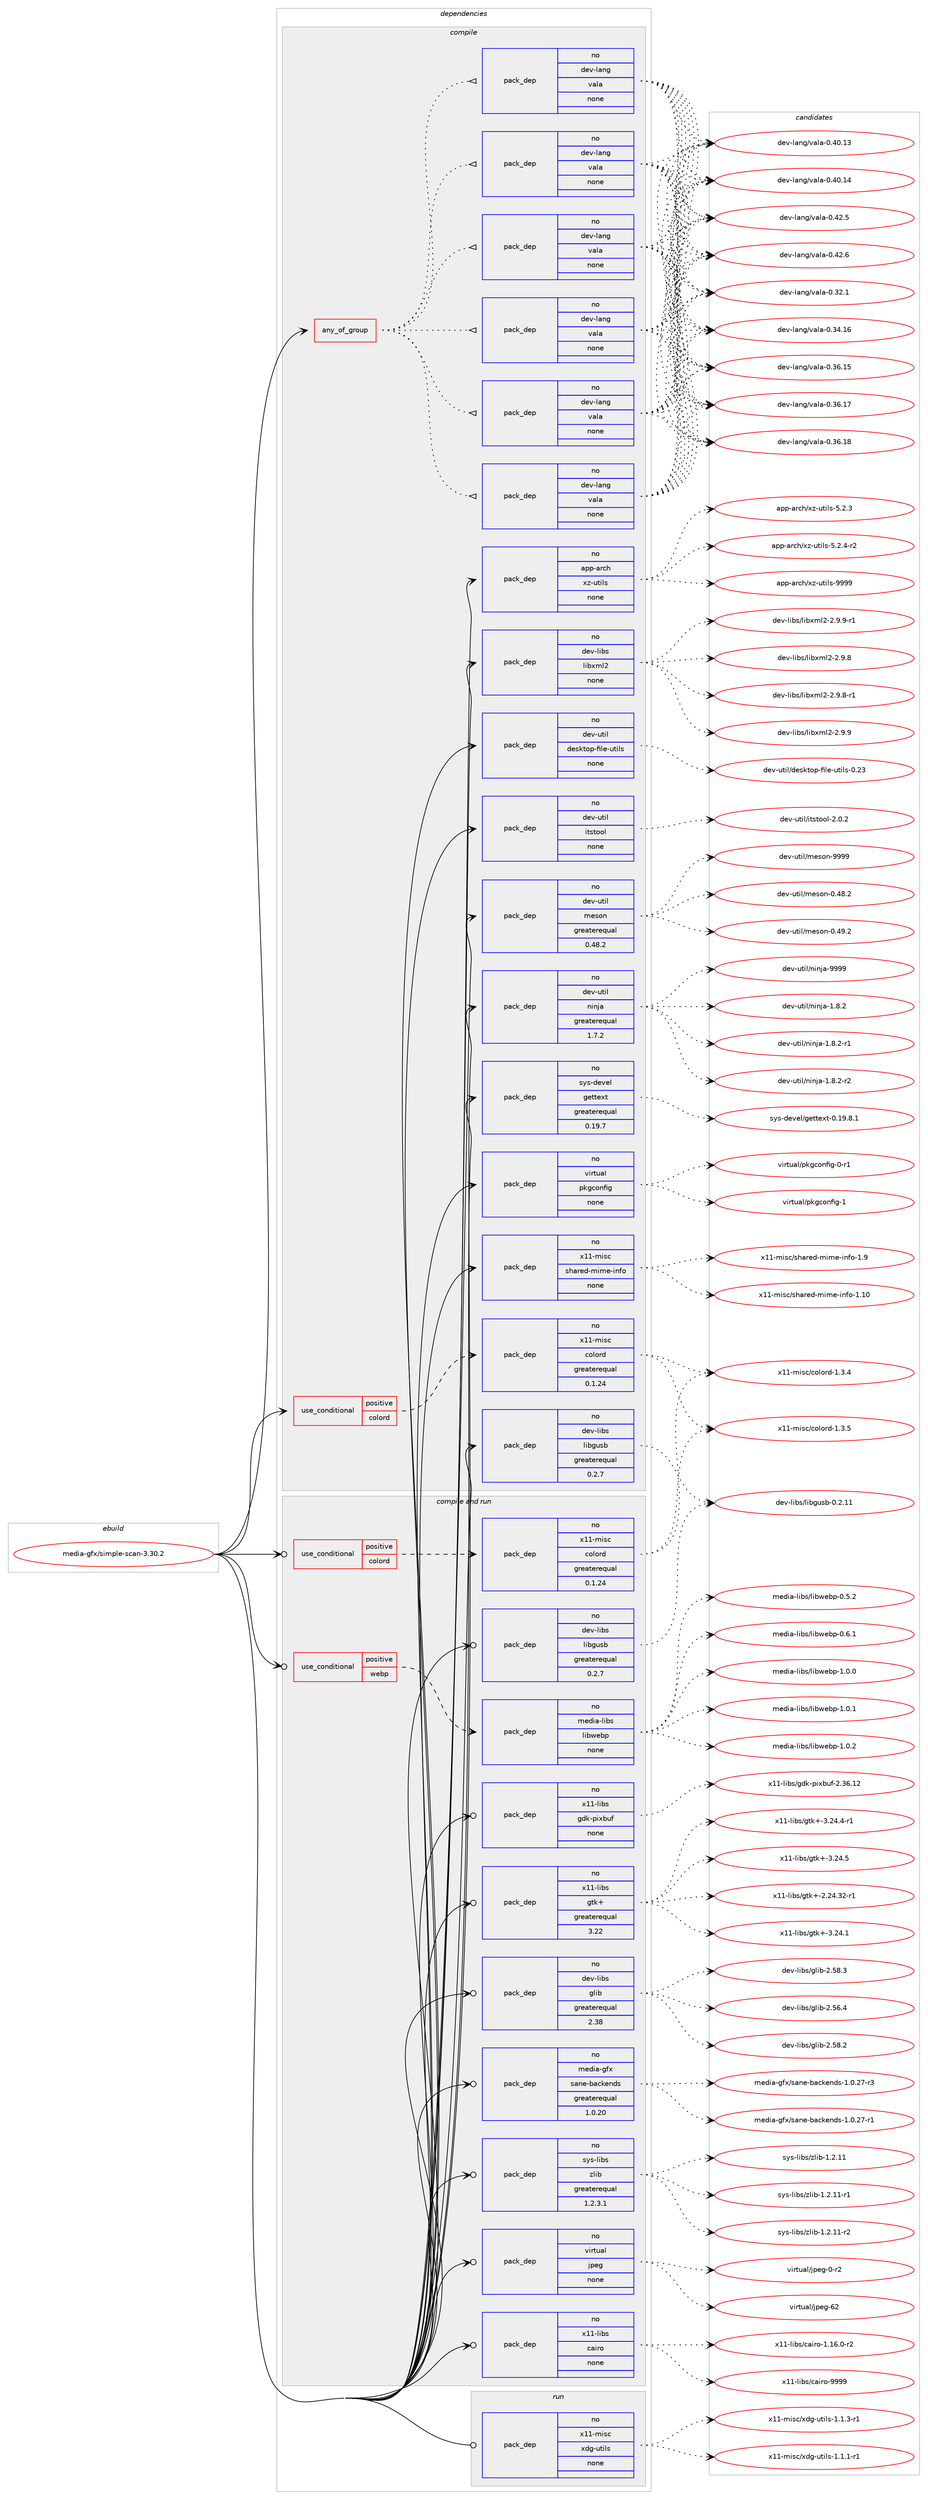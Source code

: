 digraph prolog {

# *************
# Graph options
# *************

newrank=true;
concentrate=true;
compound=true;
graph [rankdir=LR,fontname=Helvetica,fontsize=10,ranksep=1.5];#, ranksep=2.5, nodesep=0.2];
edge  [arrowhead=vee];
node  [fontname=Helvetica,fontsize=10];

# **********
# The ebuild
# **********

subgraph cluster_leftcol {
color=gray;
rank=same;
label=<<i>ebuild</i>>;
id [label="media-gfx/simple-scan-3.30.2", color=red, width=4, href="../media-gfx/simple-scan-3.30.2.svg"];
}

# ****************
# The dependencies
# ****************

subgraph cluster_midcol {
color=gray;
label=<<i>dependencies</i>>;
subgraph cluster_compile {
fillcolor="#eeeeee";
style=filled;
label=<<i>compile</i>>;
subgraph any24942 {
dependency1607843 [label=<<TABLE BORDER="0" CELLBORDER="1" CELLSPACING="0" CELLPADDING="4"><TR><TD CELLPADDING="10">any_of_group</TD></TR></TABLE>>, shape=none, color=red];subgraph pack1148895 {
dependency1607844 [label=<<TABLE BORDER="0" CELLBORDER="1" CELLSPACING="0" CELLPADDING="4" WIDTH="220"><TR><TD ROWSPAN="6" CELLPADDING="30">pack_dep</TD></TR><TR><TD WIDTH="110">no</TD></TR><TR><TD>dev-lang</TD></TR><TR><TD>vala</TD></TR><TR><TD>none</TD></TR><TR><TD></TD></TR></TABLE>>, shape=none, color=blue];
}
dependency1607843:e -> dependency1607844:w [weight=20,style="dotted",arrowhead="oinv"];
subgraph pack1148896 {
dependency1607845 [label=<<TABLE BORDER="0" CELLBORDER="1" CELLSPACING="0" CELLPADDING="4" WIDTH="220"><TR><TD ROWSPAN="6" CELLPADDING="30">pack_dep</TD></TR><TR><TD WIDTH="110">no</TD></TR><TR><TD>dev-lang</TD></TR><TR><TD>vala</TD></TR><TR><TD>none</TD></TR><TR><TD></TD></TR></TABLE>>, shape=none, color=blue];
}
dependency1607843:e -> dependency1607845:w [weight=20,style="dotted",arrowhead="oinv"];
subgraph pack1148897 {
dependency1607846 [label=<<TABLE BORDER="0" CELLBORDER="1" CELLSPACING="0" CELLPADDING="4" WIDTH="220"><TR><TD ROWSPAN="6" CELLPADDING="30">pack_dep</TD></TR><TR><TD WIDTH="110">no</TD></TR><TR><TD>dev-lang</TD></TR><TR><TD>vala</TD></TR><TR><TD>none</TD></TR><TR><TD></TD></TR></TABLE>>, shape=none, color=blue];
}
dependency1607843:e -> dependency1607846:w [weight=20,style="dotted",arrowhead="oinv"];
subgraph pack1148898 {
dependency1607847 [label=<<TABLE BORDER="0" CELLBORDER="1" CELLSPACING="0" CELLPADDING="4" WIDTH="220"><TR><TD ROWSPAN="6" CELLPADDING="30">pack_dep</TD></TR><TR><TD WIDTH="110">no</TD></TR><TR><TD>dev-lang</TD></TR><TR><TD>vala</TD></TR><TR><TD>none</TD></TR><TR><TD></TD></TR></TABLE>>, shape=none, color=blue];
}
dependency1607843:e -> dependency1607847:w [weight=20,style="dotted",arrowhead="oinv"];
subgraph pack1148899 {
dependency1607848 [label=<<TABLE BORDER="0" CELLBORDER="1" CELLSPACING="0" CELLPADDING="4" WIDTH="220"><TR><TD ROWSPAN="6" CELLPADDING="30">pack_dep</TD></TR><TR><TD WIDTH="110">no</TD></TR><TR><TD>dev-lang</TD></TR><TR><TD>vala</TD></TR><TR><TD>none</TD></TR><TR><TD></TD></TR></TABLE>>, shape=none, color=blue];
}
dependency1607843:e -> dependency1607848:w [weight=20,style="dotted",arrowhead="oinv"];
subgraph pack1148900 {
dependency1607849 [label=<<TABLE BORDER="0" CELLBORDER="1" CELLSPACING="0" CELLPADDING="4" WIDTH="220"><TR><TD ROWSPAN="6" CELLPADDING="30">pack_dep</TD></TR><TR><TD WIDTH="110">no</TD></TR><TR><TD>dev-lang</TD></TR><TR><TD>vala</TD></TR><TR><TD>none</TD></TR><TR><TD></TD></TR></TABLE>>, shape=none, color=blue];
}
dependency1607843:e -> dependency1607849:w [weight=20,style="dotted",arrowhead="oinv"];
}
id:e -> dependency1607843:w [weight=20,style="solid",arrowhead="vee"];
subgraph cond433315 {
dependency1607850 [label=<<TABLE BORDER="0" CELLBORDER="1" CELLSPACING="0" CELLPADDING="4"><TR><TD ROWSPAN="3" CELLPADDING="10">use_conditional</TD></TR><TR><TD>positive</TD></TR><TR><TD>colord</TD></TR></TABLE>>, shape=none, color=red];
subgraph pack1148901 {
dependency1607851 [label=<<TABLE BORDER="0" CELLBORDER="1" CELLSPACING="0" CELLPADDING="4" WIDTH="220"><TR><TD ROWSPAN="6" CELLPADDING="30">pack_dep</TD></TR><TR><TD WIDTH="110">no</TD></TR><TR><TD>x11-misc</TD></TR><TR><TD>colord</TD></TR><TR><TD>greaterequal</TD></TR><TR><TD>0.1.24</TD></TR></TABLE>>, shape=none, color=blue];
}
dependency1607850:e -> dependency1607851:w [weight=20,style="dashed",arrowhead="vee"];
}
id:e -> dependency1607850:w [weight=20,style="solid",arrowhead="vee"];
subgraph pack1148902 {
dependency1607852 [label=<<TABLE BORDER="0" CELLBORDER="1" CELLSPACING="0" CELLPADDING="4" WIDTH="220"><TR><TD ROWSPAN="6" CELLPADDING="30">pack_dep</TD></TR><TR><TD WIDTH="110">no</TD></TR><TR><TD>app-arch</TD></TR><TR><TD>xz-utils</TD></TR><TR><TD>none</TD></TR><TR><TD></TD></TR></TABLE>>, shape=none, color=blue];
}
id:e -> dependency1607852:w [weight=20,style="solid",arrowhead="vee"];
subgraph pack1148903 {
dependency1607853 [label=<<TABLE BORDER="0" CELLBORDER="1" CELLSPACING="0" CELLPADDING="4" WIDTH="220"><TR><TD ROWSPAN="6" CELLPADDING="30">pack_dep</TD></TR><TR><TD WIDTH="110">no</TD></TR><TR><TD>dev-libs</TD></TR><TR><TD>libgusb</TD></TR><TR><TD>greaterequal</TD></TR><TR><TD>0.2.7</TD></TR></TABLE>>, shape=none, color=blue];
}
id:e -> dependency1607853:w [weight=20,style="solid",arrowhead="vee"];
subgraph pack1148904 {
dependency1607854 [label=<<TABLE BORDER="0" CELLBORDER="1" CELLSPACING="0" CELLPADDING="4" WIDTH="220"><TR><TD ROWSPAN="6" CELLPADDING="30">pack_dep</TD></TR><TR><TD WIDTH="110">no</TD></TR><TR><TD>dev-libs</TD></TR><TR><TD>libxml2</TD></TR><TR><TD>none</TD></TR><TR><TD></TD></TR></TABLE>>, shape=none, color=blue];
}
id:e -> dependency1607854:w [weight=20,style="solid",arrowhead="vee"];
subgraph pack1148905 {
dependency1607855 [label=<<TABLE BORDER="0" CELLBORDER="1" CELLSPACING="0" CELLPADDING="4" WIDTH="220"><TR><TD ROWSPAN="6" CELLPADDING="30">pack_dep</TD></TR><TR><TD WIDTH="110">no</TD></TR><TR><TD>dev-util</TD></TR><TR><TD>desktop-file-utils</TD></TR><TR><TD>none</TD></TR><TR><TD></TD></TR></TABLE>>, shape=none, color=blue];
}
id:e -> dependency1607855:w [weight=20,style="solid",arrowhead="vee"];
subgraph pack1148906 {
dependency1607856 [label=<<TABLE BORDER="0" CELLBORDER="1" CELLSPACING="0" CELLPADDING="4" WIDTH="220"><TR><TD ROWSPAN="6" CELLPADDING="30">pack_dep</TD></TR><TR><TD WIDTH="110">no</TD></TR><TR><TD>dev-util</TD></TR><TR><TD>itstool</TD></TR><TR><TD>none</TD></TR><TR><TD></TD></TR></TABLE>>, shape=none, color=blue];
}
id:e -> dependency1607856:w [weight=20,style="solid",arrowhead="vee"];
subgraph pack1148907 {
dependency1607857 [label=<<TABLE BORDER="0" CELLBORDER="1" CELLSPACING="0" CELLPADDING="4" WIDTH="220"><TR><TD ROWSPAN="6" CELLPADDING="30">pack_dep</TD></TR><TR><TD WIDTH="110">no</TD></TR><TR><TD>dev-util</TD></TR><TR><TD>meson</TD></TR><TR><TD>greaterequal</TD></TR><TR><TD>0.48.2</TD></TR></TABLE>>, shape=none, color=blue];
}
id:e -> dependency1607857:w [weight=20,style="solid",arrowhead="vee"];
subgraph pack1148908 {
dependency1607858 [label=<<TABLE BORDER="0" CELLBORDER="1" CELLSPACING="0" CELLPADDING="4" WIDTH="220"><TR><TD ROWSPAN="6" CELLPADDING="30">pack_dep</TD></TR><TR><TD WIDTH="110">no</TD></TR><TR><TD>dev-util</TD></TR><TR><TD>ninja</TD></TR><TR><TD>greaterequal</TD></TR><TR><TD>1.7.2</TD></TR></TABLE>>, shape=none, color=blue];
}
id:e -> dependency1607858:w [weight=20,style="solid",arrowhead="vee"];
subgraph pack1148909 {
dependency1607859 [label=<<TABLE BORDER="0" CELLBORDER="1" CELLSPACING="0" CELLPADDING="4" WIDTH="220"><TR><TD ROWSPAN="6" CELLPADDING="30">pack_dep</TD></TR><TR><TD WIDTH="110">no</TD></TR><TR><TD>sys-devel</TD></TR><TR><TD>gettext</TD></TR><TR><TD>greaterequal</TD></TR><TR><TD>0.19.7</TD></TR></TABLE>>, shape=none, color=blue];
}
id:e -> dependency1607859:w [weight=20,style="solid",arrowhead="vee"];
subgraph pack1148910 {
dependency1607860 [label=<<TABLE BORDER="0" CELLBORDER="1" CELLSPACING="0" CELLPADDING="4" WIDTH="220"><TR><TD ROWSPAN="6" CELLPADDING="30">pack_dep</TD></TR><TR><TD WIDTH="110">no</TD></TR><TR><TD>virtual</TD></TR><TR><TD>pkgconfig</TD></TR><TR><TD>none</TD></TR><TR><TD></TD></TR></TABLE>>, shape=none, color=blue];
}
id:e -> dependency1607860:w [weight=20,style="solid",arrowhead="vee"];
subgraph pack1148911 {
dependency1607861 [label=<<TABLE BORDER="0" CELLBORDER="1" CELLSPACING="0" CELLPADDING="4" WIDTH="220"><TR><TD ROWSPAN="6" CELLPADDING="30">pack_dep</TD></TR><TR><TD WIDTH="110">no</TD></TR><TR><TD>x11-misc</TD></TR><TR><TD>shared-mime-info</TD></TR><TR><TD>none</TD></TR><TR><TD></TD></TR></TABLE>>, shape=none, color=blue];
}
id:e -> dependency1607861:w [weight=20,style="solid",arrowhead="vee"];
}
subgraph cluster_compileandrun {
fillcolor="#eeeeee";
style=filled;
label=<<i>compile and run</i>>;
subgraph cond433316 {
dependency1607862 [label=<<TABLE BORDER="0" CELLBORDER="1" CELLSPACING="0" CELLPADDING="4"><TR><TD ROWSPAN="3" CELLPADDING="10">use_conditional</TD></TR><TR><TD>positive</TD></TR><TR><TD>colord</TD></TR></TABLE>>, shape=none, color=red];
subgraph pack1148912 {
dependency1607863 [label=<<TABLE BORDER="0" CELLBORDER="1" CELLSPACING="0" CELLPADDING="4" WIDTH="220"><TR><TD ROWSPAN="6" CELLPADDING="30">pack_dep</TD></TR><TR><TD WIDTH="110">no</TD></TR><TR><TD>x11-misc</TD></TR><TR><TD>colord</TD></TR><TR><TD>greaterequal</TD></TR><TR><TD>0.1.24</TD></TR></TABLE>>, shape=none, color=blue];
}
dependency1607862:e -> dependency1607863:w [weight=20,style="dashed",arrowhead="vee"];
}
id:e -> dependency1607862:w [weight=20,style="solid",arrowhead="odotvee"];
subgraph cond433317 {
dependency1607864 [label=<<TABLE BORDER="0" CELLBORDER="1" CELLSPACING="0" CELLPADDING="4"><TR><TD ROWSPAN="3" CELLPADDING="10">use_conditional</TD></TR><TR><TD>positive</TD></TR><TR><TD>webp</TD></TR></TABLE>>, shape=none, color=red];
subgraph pack1148913 {
dependency1607865 [label=<<TABLE BORDER="0" CELLBORDER="1" CELLSPACING="0" CELLPADDING="4" WIDTH="220"><TR><TD ROWSPAN="6" CELLPADDING="30">pack_dep</TD></TR><TR><TD WIDTH="110">no</TD></TR><TR><TD>media-libs</TD></TR><TR><TD>libwebp</TD></TR><TR><TD>none</TD></TR><TR><TD></TD></TR></TABLE>>, shape=none, color=blue];
}
dependency1607864:e -> dependency1607865:w [weight=20,style="dashed",arrowhead="vee"];
}
id:e -> dependency1607864:w [weight=20,style="solid",arrowhead="odotvee"];
subgraph pack1148914 {
dependency1607866 [label=<<TABLE BORDER="0" CELLBORDER="1" CELLSPACING="0" CELLPADDING="4" WIDTH="220"><TR><TD ROWSPAN="6" CELLPADDING="30">pack_dep</TD></TR><TR><TD WIDTH="110">no</TD></TR><TR><TD>dev-libs</TD></TR><TR><TD>glib</TD></TR><TR><TD>greaterequal</TD></TR><TR><TD>2.38</TD></TR></TABLE>>, shape=none, color=blue];
}
id:e -> dependency1607866:w [weight=20,style="solid",arrowhead="odotvee"];
subgraph pack1148915 {
dependency1607867 [label=<<TABLE BORDER="0" CELLBORDER="1" CELLSPACING="0" CELLPADDING="4" WIDTH="220"><TR><TD ROWSPAN="6" CELLPADDING="30">pack_dep</TD></TR><TR><TD WIDTH="110">no</TD></TR><TR><TD>dev-libs</TD></TR><TR><TD>libgusb</TD></TR><TR><TD>greaterequal</TD></TR><TR><TD>0.2.7</TD></TR></TABLE>>, shape=none, color=blue];
}
id:e -> dependency1607867:w [weight=20,style="solid",arrowhead="odotvee"];
subgraph pack1148916 {
dependency1607868 [label=<<TABLE BORDER="0" CELLBORDER="1" CELLSPACING="0" CELLPADDING="4" WIDTH="220"><TR><TD ROWSPAN="6" CELLPADDING="30">pack_dep</TD></TR><TR><TD WIDTH="110">no</TD></TR><TR><TD>media-gfx</TD></TR><TR><TD>sane-backends</TD></TR><TR><TD>greaterequal</TD></TR><TR><TD>1.0.20</TD></TR></TABLE>>, shape=none, color=blue];
}
id:e -> dependency1607868:w [weight=20,style="solid",arrowhead="odotvee"];
subgraph pack1148917 {
dependency1607869 [label=<<TABLE BORDER="0" CELLBORDER="1" CELLSPACING="0" CELLPADDING="4" WIDTH="220"><TR><TD ROWSPAN="6" CELLPADDING="30">pack_dep</TD></TR><TR><TD WIDTH="110">no</TD></TR><TR><TD>sys-libs</TD></TR><TR><TD>zlib</TD></TR><TR><TD>greaterequal</TD></TR><TR><TD>1.2.3.1</TD></TR></TABLE>>, shape=none, color=blue];
}
id:e -> dependency1607869:w [weight=20,style="solid",arrowhead="odotvee"];
subgraph pack1148918 {
dependency1607870 [label=<<TABLE BORDER="0" CELLBORDER="1" CELLSPACING="0" CELLPADDING="4" WIDTH="220"><TR><TD ROWSPAN="6" CELLPADDING="30">pack_dep</TD></TR><TR><TD WIDTH="110">no</TD></TR><TR><TD>virtual</TD></TR><TR><TD>jpeg</TD></TR><TR><TD>none</TD></TR><TR><TD></TD></TR></TABLE>>, shape=none, color=blue];
}
id:e -> dependency1607870:w [weight=20,style="solid",arrowhead="odotvee"];
subgraph pack1148919 {
dependency1607871 [label=<<TABLE BORDER="0" CELLBORDER="1" CELLSPACING="0" CELLPADDING="4" WIDTH="220"><TR><TD ROWSPAN="6" CELLPADDING="30">pack_dep</TD></TR><TR><TD WIDTH="110">no</TD></TR><TR><TD>x11-libs</TD></TR><TR><TD>cairo</TD></TR><TR><TD>none</TD></TR><TR><TD></TD></TR></TABLE>>, shape=none, color=blue];
}
id:e -> dependency1607871:w [weight=20,style="solid",arrowhead="odotvee"];
subgraph pack1148920 {
dependency1607872 [label=<<TABLE BORDER="0" CELLBORDER="1" CELLSPACING="0" CELLPADDING="4" WIDTH="220"><TR><TD ROWSPAN="6" CELLPADDING="30">pack_dep</TD></TR><TR><TD WIDTH="110">no</TD></TR><TR><TD>x11-libs</TD></TR><TR><TD>gdk-pixbuf</TD></TR><TR><TD>none</TD></TR><TR><TD></TD></TR></TABLE>>, shape=none, color=blue];
}
id:e -> dependency1607872:w [weight=20,style="solid",arrowhead="odotvee"];
subgraph pack1148921 {
dependency1607873 [label=<<TABLE BORDER="0" CELLBORDER="1" CELLSPACING="0" CELLPADDING="4" WIDTH="220"><TR><TD ROWSPAN="6" CELLPADDING="30">pack_dep</TD></TR><TR><TD WIDTH="110">no</TD></TR><TR><TD>x11-libs</TD></TR><TR><TD>gtk+</TD></TR><TR><TD>greaterequal</TD></TR><TR><TD>3.22</TD></TR></TABLE>>, shape=none, color=blue];
}
id:e -> dependency1607873:w [weight=20,style="solid",arrowhead="odotvee"];
}
subgraph cluster_run {
fillcolor="#eeeeee";
style=filled;
label=<<i>run</i>>;
subgraph pack1148922 {
dependency1607874 [label=<<TABLE BORDER="0" CELLBORDER="1" CELLSPACING="0" CELLPADDING="4" WIDTH="220"><TR><TD ROWSPAN="6" CELLPADDING="30">pack_dep</TD></TR><TR><TD WIDTH="110">no</TD></TR><TR><TD>x11-misc</TD></TR><TR><TD>xdg-utils</TD></TR><TR><TD>none</TD></TR><TR><TD></TD></TR></TABLE>>, shape=none, color=blue];
}
id:e -> dependency1607874:w [weight=20,style="solid",arrowhead="odot"];
}
}

# **************
# The candidates
# **************

subgraph cluster_choices {
rank=same;
color=gray;
label=<<i>candidates</i>>;

subgraph choice1148895 {
color=black;
nodesep=1;
choice100101118451089711010347118971089745484651504649 [label="dev-lang/vala-0.32.1", color=red, width=4,href="../dev-lang/vala-0.32.1.svg"];
choice10010111845108971101034711897108974548465152464954 [label="dev-lang/vala-0.34.16", color=red, width=4,href="../dev-lang/vala-0.34.16.svg"];
choice10010111845108971101034711897108974548465154464953 [label="dev-lang/vala-0.36.15", color=red, width=4,href="../dev-lang/vala-0.36.15.svg"];
choice10010111845108971101034711897108974548465154464955 [label="dev-lang/vala-0.36.17", color=red, width=4,href="../dev-lang/vala-0.36.17.svg"];
choice10010111845108971101034711897108974548465154464956 [label="dev-lang/vala-0.36.18", color=red, width=4,href="../dev-lang/vala-0.36.18.svg"];
choice10010111845108971101034711897108974548465248464951 [label="dev-lang/vala-0.40.13", color=red, width=4,href="../dev-lang/vala-0.40.13.svg"];
choice10010111845108971101034711897108974548465248464952 [label="dev-lang/vala-0.40.14", color=red, width=4,href="../dev-lang/vala-0.40.14.svg"];
choice100101118451089711010347118971089745484652504653 [label="dev-lang/vala-0.42.5", color=red, width=4,href="../dev-lang/vala-0.42.5.svg"];
choice100101118451089711010347118971089745484652504654 [label="dev-lang/vala-0.42.6", color=red, width=4,href="../dev-lang/vala-0.42.6.svg"];
dependency1607844:e -> choice100101118451089711010347118971089745484651504649:w [style=dotted,weight="100"];
dependency1607844:e -> choice10010111845108971101034711897108974548465152464954:w [style=dotted,weight="100"];
dependency1607844:e -> choice10010111845108971101034711897108974548465154464953:w [style=dotted,weight="100"];
dependency1607844:e -> choice10010111845108971101034711897108974548465154464955:w [style=dotted,weight="100"];
dependency1607844:e -> choice10010111845108971101034711897108974548465154464956:w [style=dotted,weight="100"];
dependency1607844:e -> choice10010111845108971101034711897108974548465248464951:w [style=dotted,weight="100"];
dependency1607844:e -> choice10010111845108971101034711897108974548465248464952:w [style=dotted,weight="100"];
dependency1607844:e -> choice100101118451089711010347118971089745484652504653:w [style=dotted,weight="100"];
dependency1607844:e -> choice100101118451089711010347118971089745484652504654:w [style=dotted,weight="100"];
}
subgraph choice1148896 {
color=black;
nodesep=1;
choice100101118451089711010347118971089745484651504649 [label="dev-lang/vala-0.32.1", color=red, width=4,href="../dev-lang/vala-0.32.1.svg"];
choice10010111845108971101034711897108974548465152464954 [label="dev-lang/vala-0.34.16", color=red, width=4,href="../dev-lang/vala-0.34.16.svg"];
choice10010111845108971101034711897108974548465154464953 [label="dev-lang/vala-0.36.15", color=red, width=4,href="../dev-lang/vala-0.36.15.svg"];
choice10010111845108971101034711897108974548465154464955 [label="dev-lang/vala-0.36.17", color=red, width=4,href="../dev-lang/vala-0.36.17.svg"];
choice10010111845108971101034711897108974548465154464956 [label="dev-lang/vala-0.36.18", color=red, width=4,href="../dev-lang/vala-0.36.18.svg"];
choice10010111845108971101034711897108974548465248464951 [label="dev-lang/vala-0.40.13", color=red, width=4,href="../dev-lang/vala-0.40.13.svg"];
choice10010111845108971101034711897108974548465248464952 [label="dev-lang/vala-0.40.14", color=red, width=4,href="../dev-lang/vala-0.40.14.svg"];
choice100101118451089711010347118971089745484652504653 [label="dev-lang/vala-0.42.5", color=red, width=4,href="../dev-lang/vala-0.42.5.svg"];
choice100101118451089711010347118971089745484652504654 [label="dev-lang/vala-0.42.6", color=red, width=4,href="../dev-lang/vala-0.42.6.svg"];
dependency1607845:e -> choice100101118451089711010347118971089745484651504649:w [style=dotted,weight="100"];
dependency1607845:e -> choice10010111845108971101034711897108974548465152464954:w [style=dotted,weight="100"];
dependency1607845:e -> choice10010111845108971101034711897108974548465154464953:w [style=dotted,weight="100"];
dependency1607845:e -> choice10010111845108971101034711897108974548465154464955:w [style=dotted,weight="100"];
dependency1607845:e -> choice10010111845108971101034711897108974548465154464956:w [style=dotted,weight="100"];
dependency1607845:e -> choice10010111845108971101034711897108974548465248464951:w [style=dotted,weight="100"];
dependency1607845:e -> choice10010111845108971101034711897108974548465248464952:w [style=dotted,weight="100"];
dependency1607845:e -> choice100101118451089711010347118971089745484652504653:w [style=dotted,weight="100"];
dependency1607845:e -> choice100101118451089711010347118971089745484652504654:w [style=dotted,weight="100"];
}
subgraph choice1148897 {
color=black;
nodesep=1;
choice100101118451089711010347118971089745484651504649 [label="dev-lang/vala-0.32.1", color=red, width=4,href="../dev-lang/vala-0.32.1.svg"];
choice10010111845108971101034711897108974548465152464954 [label="dev-lang/vala-0.34.16", color=red, width=4,href="../dev-lang/vala-0.34.16.svg"];
choice10010111845108971101034711897108974548465154464953 [label="dev-lang/vala-0.36.15", color=red, width=4,href="../dev-lang/vala-0.36.15.svg"];
choice10010111845108971101034711897108974548465154464955 [label="dev-lang/vala-0.36.17", color=red, width=4,href="../dev-lang/vala-0.36.17.svg"];
choice10010111845108971101034711897108974548465154464956 [label="dev-lang/vala-0.36.18", color=red, width=4,href="../dev-lang/vala-0.36.18.svg"];
choice10010111845108971101034711897108974548465248464951 [label="dev-lang/vala-0.40.13", color=red, width=4,href="../dev-lang/vala-0.40.13.svg"];
choice10010111845108971101034711897108974548465248464952 [label="dev-lang/vala-0.40.14", color=red, width=4,href="../dev-lang/vala-0.40.14.svg"];
choice100101118451089711010347118971089745484652504653 [label="dev-lang/vala-0.42.5", color=red, width=4,href="../dev-lang/vala-0.42.5.svg"];
choice100101118451089711010347118971089745484652504654 [label="dev-lang/vala-0.42.6", color=red, width=4,href="../dev-lang/vala-0.42.6.svg"];
dependency1607846:e -> choice100101118451089711010347118971089745484651504649:w [style=dotted,weight="100"];
dependency1607846:e -> choice10010111845108971101034711897108974548465152464954:w [style=dotted,weight="100"];
dependency1607846:e -> choice10010111845108971101034711897108974548465154464953:w [style=dotted,weight="100"];
dependency1607846:e -> choice10010111845108971101034711897108974548465154464955:w [style=dotted,weight="100"];
dependency1607846:e -> choice10010111845108971101034711897108974548465154464956:w [style=dotted,weight="100"];
dependency1607846:e -> choice10010111845108971101034711897108974548465248464951:w [style=dotted,weight="100"];
dependency1607846:e -> choice10010111845108971101034711897108974548465248464952:w [style=dotted,weight="100"];
dependency1607846:e -> choice100101118451089711010347118971089745484652504653:w [style=dotted,weight="100"];
dependency1607846:e -> choice100101118451089711010347118971089745484652504654:w [style=dotted,weight="100"];
}
subgraph choice1148898 {
color=black;
nodesep=1;
choice100101118451089711010347118971089745484651504649 [label="dev-lang/vala-0.32.1", color=red, width=4,href="../dev-lang/vala-0.32.1.svg"];
choice10010111845108971101034711897108974548465152464954 [label="dev-lang/vala-0.34.16", color=red, width=4,href="../dev-lang/vala-0.34.16.svg"];
choice10010111845108971101034711897108974548465154464953 [label="dev-lang/vala-0.36.15", color=red, width=4,href="../dev-lang/vala-0.36.15.svg"];
choice10010111845108971101034711897108974548465154464955 [label="dev-lang/vala-0.36.17", color=red, width=4,href="../dev-lang/vala-0.36.17.svg"];
choice10010111845108971101034711897108974548465154464956 [label="dev-lang/vala-0.36.18", color=red, width=4,href="../dev-lang/vala-0.36.18.svg"];
choice10010111845108971101034711897108974548465248464951 [label="dev-lang/vala-0.40.13", color=red, width=4,href="../dev-lang/vala-0.40.13.svg"];
choice10010111845108971101034711897108974548465248464952 [label="dev-lang/vala-0.40.14", color=red, width=4,href="../dev-lang/vala-0.40.14.svg"];
choice100101118451089711010347118971089745484652504653 [label="dev-lang/vala-0.42.5", color=red, width=4,href="../dev-lang/vala-0.42.5.svg"];
choice100101118451089711010347118971089745484652504654 [label="dev-lang/vala-0.42.6", color=red, width=4,href="../dev-lang/vala-0.42.6.svg"];
dependency1607847:e -> choice100101118451089711010347118971089745484651504649:w [style=dotted,weight="100"];
dependency1607847:e -> choice10010111845108971101034711897108974548465152464954:w [style=dotted,weight="100"];
dependency1607847:e -> choice10010111845108971101034711897108974548465154464953:w [style=dotted,weight="100"];
dependency1607847:e -> choice10010111845108971101034711897108974548465154464955:w [style=dotted,weight="100"];
dependency1607847:e -> choice10010111845108971101034711897108974548465154464956:w [style=dotted,weight="100"];
dependency1607847:e -> choice10010111845108971101034711897108974548465248464951:w [style=dotted,weight="100"];
dependency1607847:e -> choice10010111845108971101034711897108974548465248464952:w [style=dotted,weight="100"];
dependency1607847:e -> choice100101118451089711010347118971089745484652504653:w [style=dotted,weight="100"];
dependency1607847:e -> choice100101118451089711010347118971089745484652504654:w [style=dotted,weight="100"];
}
subgraph choice1148899 {
color=black;
nodesep=1;
choice100101118451089711010347118971089745484651504649 [label="dev-lang/vala-0.32.1", color=red, width=4,href="../dev-lang/vala-0.32.1.svg"];
choice10010111845108971101034711897108974548465152464954 [label="dev-lang/vala-0.34.16", color=red, width=4,href="../dev-lang/vala-0.34.16.svg"];
choice10010111845108971101034711897108974548465154464953 [label="dev-lang/vala-0.36.15", color=red, width=4,href="../dev-lang/vala-0.36.15.svg"];
choice10010111845108971101034711897108974548465154464955 [label="dev-lang/vala-0.36.17", color=red, width=4,href="../dev-lang/vala-0.36.17.svg"];
choice10010111845108971101034711897108974548465154464956 [label="dev-lang/vala-0.36.18", color=red, width=4,href="../dev-lang/vala-0.36.18.svg"];
choice10010111845108971101034711897108974548465248464951 [label="dev-lang/vala-0.40.13", color=red, width=4,href="../dev-lang/vala-0.40.13.svg"];
choice10010111845108971101034711897108974548465248464952 [label="dev-lang/vala-0.40.14", color=red, width=4,href="../dev-lang/vala-0.40.14.svg"];
choice100101118451089711010347118971089745484652504653 [label="dev-lang/vala-0.42.5", color=red, width=4,href="../dev-lang/vala-0.42.5.svg"];
choice100101118451089711010347118971089745484652504654 [label="dev-lang/vala-0.42.6", color=red, width=4,href="../dev-lang/vala-0.42.6.svg"];
dependency1607848:e -> choice100101118451089711010347118971089745484651504649:w [style=dotted,weight="100"];
dependency1607848:e -> choice10010111845108971101034711897108974548465152464954:w [style=dotted,weight="100"];
dependency1607848:e -> choice10010111845108971101034711897108974548465154464953:w [style=dotted,weight="100"];
dependency1607848:e -> choice10010111845108971101034711897108974548465154464955:w [style=dotted,weight="100"];
dependency1607848:e -> choice10010111845108971101034711897108974548465154464956:w [style=dotted,weight="100"];
dependency1607848:e -> choice10010111845108971101034711897108974548465248464951:w [style=dotted,weight="100"];
dependency1607848:e -> choice10010111845108971101034711897108974548465248464952:w [style=dotted,weight="100"];
dependency1607848:e -> choice100101118451089711010347118971089745484652504653:w [style=dotted,weight="100"];
dependency1607848:e -> choice100101118451089711010347118971089745484652504654:w [style=dotted,weight="100"];
}
subgraph choice1148900 {
color=black;
nodesep=1;
choice100101118451089711010347118971089745484651504649 [label="dev-lang/vala-0.32.1", color=red, width=4,href="../dev-lang/vala-0.32.1.svg"];
choice10010111845108971101034711897108974548465152464954 [label="dev-lang/vala-0.34.16", color=red, width=4,href="../dev-lang/vala-0.34.16.svg"];
choice10010111845108971101034711897108974548465154464953 [label="dev-lang/vala-0.36.15", color=red, width=4,href="../dev-lang/vala-0.36.15.svg"];
choice10010111845108971101034711897108974548465154464955 [label="dev-lang/vala-0.36.17", color=red, width=4,href="../dev-lang/vala-0.36.17.svg"];
choice10010111845108971101034711897108974548465154464956 [label="dev-lang/vala-0.36.18", color=red, width=4,href="../dev-lang/vala-0.36.18.svg"];
choice10010111845108971101034711897108974548465248464951 [label="dev-lang/vala-0.40.13", color=red, width=4,href="../dev-lang/vala-0.40.13.svg"];
choice10010111845108971101034711897108974548465248464952 [label="dev-lang/vala-0.40.14", color=red, width=4,href="../dev-lang/vala-0.40.14.svg"];
choice100101118451089711010347118971089745484652504653 [label="dev-lang/vala-0.42.5", color=red, width=4,href="../dev-lang/vala-0.42.5.svg"];
choice100101118451089711010347118971089745484652504654 [label="dev-lang/vala-0.42.6", color=red, width=4,href="../dev-lang/vala-0.42.6.svg"];
dependency1607849:e -> choice100101118451089711010347118971089745484651504649:w [style=dotted,weight="100"];
dependency1607849:e -> choice10010111845108971101034711897108974548465152464954:w [style=dotted,weight="100"];
dependency1607849:e -> choice10010111845108971101034711897108974548465154464953:w [style=dotted,weight="100"];
dependency1607849:e -> choice10010111845108971101034711897108974548465154464955:w [style=dotted,weight="100"];
dependency1607849:e -> choice10010111845108971101034711897108974548465154464956:w [style=dotted,weight="100"];
dependency1607849:e -> choice10010111845108971101034711897108974548465248464951:w [style=dotted,weight="100"];
dependency1607849:e -> choice10010111845108971101034711897108974548465248464952:w [style=dotted,weight="100"];
dependency1607849:e -> choice100101118451089711010347118971089745484652504653:w [style=dotted,weight="100"];
dependency1607849:e -> choice100101118451089711010347118971089745484652504654:w [style=dotted,weight="100"];
}
subgraph choice1148901 {
color=black;
nodesep=1;
choice120494945109105115994799111108111114100454946514652 [label="x11-misc/colord-1.3.4", color=red, width=4,href="../x11-misc/colord-1.3.4.svg"];
choice120494945109105115994799111108111114100454946514653 [label="x11-misc/colord-1.3.5", color=red, width=4,href="../x11-misc/colord-1.3.5.svg"];
dependency1607851:e -> choice120494945109105115994799111108111114100454946514652:w [style=dotted,weight="100"];
dependency1607851:e -> choice120494945109105115994799111108111114100454946514653:w [style=dotted,weight="100"];
}
subgraph choice1148902 {
color=black;
nodesep=1;
choice971121124597114991044712012245117116105108115455346504651 [label="app-arch/xz-utils-5.2.3", color=red, width=4,href="../app-arch/xz-utils-5.2.3.svg"];
choice9711211245971149910447120122451171161051081154553465046524511450 [label="app-arch/xz-utils-5.2.4-r2", color=red, width=4,href="../app-arch/xz-utils-5.2.4-r2.svg"];
choice9711211245971149910447120122451171161051081154557575757 [label="app-arch/xz-utils-9999", color=red, width=4,href="../app-arch/xz-utils-9999.svg"];
dependency1607852:e -> choice971121124597114991044712012245117116105108115455346504651:w [style=dotted,weight="100"];
dependency1607852:e -> choice9711211245971149910447120122451171161051081154553465046524511450:w [style=dotted,weight="100"];
dependency1607852:e -> choice9711211245971149910447120122451171161051081154557575757:w [style=dotted,weight="100"];
}
subgraph choice1148903 {
color=black;
nodesep=1;
choice100101118451081059811547108105981031171159845484650464949 [label="dev-libs/libgusb-0.2.11", color=red, width=4,href="../dev-libs/libgusb-0.2.11.svg"];
dependency1607853:e -> choice100101118451081059811547108105981031171159845484650464949:w [style=dotted,weight="100"];
}
subgraph choice1148904 {
color=black;
nodesep=1;
choice1001011184510810598115471081059812010910850455046574656 [label="dev-libs/libxml2-2.9.8", color=red, width=4,href="../dev-libs/libxml2-2.9.8.svg"];
choice10010111845108105981154710810598120109108504550465746564511449 [label="dev-libs/libxml2-2.9.8-r1", color=red, width=4,href="../dev-libs/libxml2-2.9.8-r1.svg"];
choice1001011184510810598115471081059812010910850455046574657 [label="dev-libs/libxml2-2.9.9", color=red, width=4,href="../dev-libs/libxml2-2.9.9.svg"];
choice10010111845108105981154710810598120109108504550465746574511449 [label="dev-libs/libxml2-2.9.9-r1", color=red, width=4,href="../dev-libs/libxml2-2.9.9-r1.svg"];
dependency1607854:e -> choice1001011184510810598115471081059812010910850455046574656:w [style=dotted,weight="100"];
dependency1607854:e -> choice10010111845108105981154710810598120109108504550465746564511449:w [style=dotted,weight="100"];
dependency1607854:e -> choice1001011184510810598115471081059812010910850455046574657:w [style=dotted,weight="100"];
dependency1607854:e -> choice10010111845108105981154710810598120109108504550465746574511449:w [style=dotted,weight="100"];
}
subgraph choice1148905 {
color=black;
nodesep=1;
choice100101118451171161051084710010111510711611111245102105108101451171161051081154548465051 [label="dev-util/desktop-file-utils-0.23", color=red, width=4,href="../dev-util/desktop-file-utils-0.23.svg"];
dependency1607855:e -> choice100101118451171161051084710010111510711611111245102105108101451171161051081154548465051:w [style=dotted,weight="100"];
}
subgraph choice1148906 {
color=black;
nodesep=1;
choice1001011184511711610510847105116115116111111108455046484650 [label="dev-util/itstool-2.0.2", color=red, width=4,href="../dev-util/itstool-2.0.2.svg"];
dependency1607856:e -> choice1001011184511711610510847105116115116111111108455046484650:w [style=dotted,weight="100"];
}
subgraph choice1148907 {
color=black;
nodesep=1;
choice100101118451171161051084710910111511111045484652564650 [label="dev-util/meson-0.48.2", color=red, width=4,href="../dev-util/meson-0.48.2.svg"];
choice100101118451171161051084710910111511111045484652574650 [label="dev-util/meson-0.49.2", color=red, width=4,href="../dev-util/meson-0.49.2.svg"];
choice10010111845117116105108471091011151111104557575757 [label="dev-util/meson-9999", color=red, width=4,href="../dev-util/meson-9999.svg"];
dependency1607857:e -> choice100101118451171161051084710910111511111045484652564650:w [style=dotted,weight="100"];
dependency1607857:e -> choice100101118451171161051084710910111511111045484652574650:w [style=dotted,weight="100"];
dependency1607857:e -> choice10010111845117116105108471091011151111104557575757:w [style=dotted,weight="100"];
}
subgraph choice1148908 {
color=black;
nodesep=1;
choice100101118451171161051084711010511010697454946564650 [label="dev-util/ninja-1.8.2", color=red, width=4,href="../dev-util/ninja-1.8.2.svg"];
choice1001011184511711610510847110105110106974549465646504511449 [label="dev-util/ninja-1.8.2-r1", color=red, width=4,href="../dev-util/ninja-1.8.2-r1.svg"];
choice1001011184511711610510847110105110106974549465646504511450 [label="dev-util/ninja-1.8.2-r2", color=red, width=4,href="../dev-util/ninja-1.8.2-r2.svg"];
choice1001011184511711610510847110105110106974557575757 [label="dev-util/ninja-9999", color=red, width=4,href="../dev-util/ninja-9999.svg"];
dependency1607858:e -> choice100101118451171161051084711010511010697454946564650:w [style=dotted,weight="100"];
dependency1607858:e -> choice1001011184511711610510847110105110106974549465646504511449:w [style=dotted,weight="100"];
dependency1607858:e -> choice1001011184511711610510847110105110106974549465646504511450:w [style=dotted,weight="100"];
dependency1607858:e -> choice1001011184511711610510847110105110106974557575757:w [style=dotted,weight="100"];
}
subgraph choice1148909 {
color=black;
nodesep=1;
choice1151211154510010111810110847103101116116101120116454846495746564649 [label="sys-devel/gettext-0.19.8.1", color=red, width=4,href="../sys-devel/gettext-0.19.8.1.svg"];
dependency1607859:e -> choice1151211154510010111810110847103101116116101120116454846495746564649:w [style=dotted,weight="100"];
}
subgraph choice1148910 {
color=black;
nodesep=1;
choice11810511411611797108471121071039911111010210510345484511449 [label="virtual/pkgconfig-0-r1", color=red, width=4,href="../virtual/pkgconfig-0-r1.svg"];
choice1181051141161179710847112107103991111101021051034549 [label="virtual/pkgconfig-1", color=red, width=4,href="../virtual/pkgconfig-1.svg"];
dependency1607860:e -> choice11810511411611797108471121071039911111010210510345484511449:w [style=dotted,weight="100"];
dependency1607860:e -> choice1181051141161179710847112107103991111101021051034549:w [style=dotted,weight="100"];
}
subgraph choice1148911 {
color=black;
nodesep=1;
choice12049494510910511599471151049711410110045109105109101451051101021114549464948 [label="x11-misc/shared-mime-info-1.10", color=red, width=4,href="../x11-misc/shared-mime-info-1.10.svg"];
choice120494945109105115994711510497114101100451091051091014510511010211145494657 [label="x11-misc/shared-mime-info-1.9", color=red, width=4,href="../x11-misc/shared-mime-info-1.9.svg"];
dependency1607861:e -> choice12049494510910511599471151049711410110045109105109101451051101021114549464948:w [style=dotted,weight="100"];
dependency1607861:e -> choice120494945109105115994711510497114101100451091051091014510511010211145494657:w [style=dotted,weight="100"];
}
subgraph choice1148912 {
color=black;
nodesep=1;
choice120494945109105115994799111108111114100454946514652 [label="x11-misc/colord-1.3.4", color=red, width=4,href="../x11-misc/colord-1.3.4.svg"];
choice120494945109105115994799111108111114100454946514653 [label="x11-misc/colord-1.3.5", color=red, width=4,href="../x11-misc/colord-1.3.5.svg"];
dependency1607863:e -> choice120494945109105115994799111108111114100454946514652:w [style=dotted,weight="100"];
dependency1607863:e -> choice120494945109105115994799111108111114100454946514653:w [style=dotted,weight="100"];
}
subgraph choice1148913 {
color=black;
nodesep=1;
choice109101100105974510810598115471081059811910198112454846534650 [label="media-libs/libwebp-0.5.2", color=red, width=4,href="../media-libs/libwebp-0.5.2.svg"];
choice109101100105974510810598115471081059811910198112454846544649 [label="media-libs/libwebp-0.6.1", color=red, width=4,href="../media-libs/libwebp-0.6.1.svg"];
choice109101100105974510810598115471081059811910198112454946484648 [label="media-libs/libwebp-1.0.0", color=red, width=4,href="../media-libs/libwebp-1.0.0.svg"];
choice109101100105974510810598115471081059811910198112454946484649 [label="media-libs/libwebp-1.0.1", color=red, width=4,href="../media-libs/libwebp-1.0.1.svg"];
choice109101100105974510810598115471081059811910198112454946484650 [label="media-libs/libwebp-1.0.2", color=red, width=4,href="../media-libs/libwebp-1.0.2.svg"];
dependency1607865:e -> choice109101100105974510810598115471081059811910198112454846534650:w [style=dotted,weight="100"];
dependency1607865:e -> choice109101100105974510810598115471081059811910198112454846544649:w [style=dotted,weight="100"];
dependency1607865:e -> choice109101100105974510810598115471081059811910198112454946484648:w [style=dotted,weight="100"];
dependency1607865:e -> choice109101100105974510810598115471081059811910198112454946484649:w [style=dotted,weight="100"];
dependency1607865:e -> choice109101100105974510810598115471081059811910198112454946484650:w [style=dotted,weight="100"];
}
subgraph choice1148914 {
color=black;
nodesep=1;
choice1001011184510810598115471031081059845504653544652 [label="dev-libs/glib-2.56.4", color=red, width=4,href="../dev-libs/glib-2.56.4.svg"];
choice1001011184510810598115471031081059845504653564650 [label="dev-libs/glib-2.58.2", color=red, width=4,href="../dev-libs/glib-2.58.2.svg"];
choice1001011184510810598115471031081059845504653564651 [label="dev-libs/glib-2.58.3", color=red, width=4,href="../dev-libs/glib-2.58.3.svg"];
dependency1607866:e -> choice1001011184510810598115471031081059845504653544652:w [style=dotted,weight="100"];
dependency1607866:e -> choice1001011184510810598115471031081059845504653564650:w [style=dotted,weight="100"];
dependency1607866:e -> choice1001011184510810598115471031081059845504653564651:w [style=dotted,weight="100"];
}
subgraph choice1148915 {
color=black;
nodesep=1;
choice100101118451081059811547108105981031171159845484650464949 [label="dev-libs/libgusb-0.2.11", color=red, width=4,href="../dev-libs/libgusb-0.2.11.svg"];
dependency1607867:e -> choice100101118451081059811547108105981031171159845484650464949:w [style=dotted,weight="100"];
}
subgraph choice1148916 {
color=black;
nodesep=1;
choice1091011001059745103102120471159711010145989799107101110100115454946484650554511449 [label="media-gfx/sane-backends-1.0.27-r1", color=red, width=4,href="../media-gfx/sane-backends-1.0.27-r1.svg"];
choice1091011001059745103102120471159711010145989799107101110100115454946484650554511451 [label="media-gfx/sane-backends-1.0.27-r3", color=red, width=4,href="../media-gfx/sane-backends-1.0.27-r3.svg"];
dependency1607868:e -> choice1091011001059745103102120471159711010145989799107101110100115454946484650554511449:w [style=dotted,weight="100"];
dependency1607868:e -> choice1091011001059745103102120471159711010145989799107101110100115454946484650554511451:w [style=dotted,weight="100"];
}
subgraph choice1148917 {
color=black;
nodesep=1;
choice1151211154510810598115471221081059845494650464949 [label="sys-libs/zlib-1.2.11", color=red, width=4,href="../sys-libs/zlib-1.2.11.svg"];
choice11512111545108105981154712210810598454946504649494511449 [label="sys-libs/zlib-1.2.11-r1", color=red, width=4,href="../sys-libs/zlib-1.2.11-r1.svg"];
choice11512111545108105981154712210810598454946504649494511450 [label="sys-libs/zlib-1.2.11-r2", color=red, width=4,href="../sys-libs/zlib-1.2.11-r2.svg"];
dependency1607869:e -> choice1151211154510810598115471221081059845494650464949:w [style=dotted,weight="100"];
dependency1607869:e -> choice11512111545108105981154712210810598454946504649494511449:w [style=dotted,weight="100"];
dependency1607869:e -> choice11512111545108105981154712210810598454946504649494511450:w [style=dotted,weight="100"];
}
subgraph choice1148918 {
color=black;
nodesep=1;
choice118105114116117971084710611210110345484511450 [label="virtual/jpeg-0-r2", color=red, width=4,href="../virtual/jpeg-0-r2.svg"];
choice1181051141161179710847106112101103455450 [label="virtual/jpeg-62", color=red, width=4,href="../virtual/jpeg-62.svg"];
dependency1607870:e -> choice118105114116117971084710611210110345484511450:w [style=dotted,weight="100"];
dependency1607870:e -> choice1181051141161179710847106112101103455450:w [style=dotted,weight="100"];
}
subgraph choice1148919 {
color=black;
nodesep=1;
choice12049494510810598115479997105114111454946495446484511450 [label="x11-libs/cairo-1.16.0-r2", color=red, width=4,href="../x11-libs/cairo-1.16.0-r2.svg"];
choice120494945108105981154799971051141114557575757 [label="x11-libs/cairo-9999", color=red, width=4,href="../x11-libs/cairo-9999.svg"];
dependency1607871:e -> choice12049494510810598115479997105114111454946495446484511450:w [style=dotted,weight="100"];
dependency1607871:e -> choice120494945108105981154799971051141114557575757:w [style=dotted,weight="100"];
}
subgraph choice1148920 {
color=black;
nodesep=1;
choice120494945108105981154710310010745112105120981171024550465154464950 [label="x11-libs/gdk-pixbuf-2.36.12", color=red, width=4,href="../x11-libs/gdk-pixbuf-2.36.12.svg"];
dependency1607872:e -> choice120494945108105981154710310010745112105120981171024550465154464950:w [style=dotted,weight="100"];
}
subgraph choice1148921 {
color=black;
nodesep=1;
choice12049494510810598115471031161074345504650524651504511449 [label="x11-libs/gtk+-2.24.32-r1", color=red, width=4,href="../x11-libs/gtk+-2.24.32-r1.svg"];
choice12049494510810598115471031161074345514650524649 [label="x11-libs/gtk+-3.24.1", color=red, width=4,href="../x11-libs/gtk+-3.24.1.svg"];
choice120494945108105981154710311610743455146505246524511449 [label="x11-libs/gtk+-3.24.4-r1", color=red, width=4,href="../x11-libs/gtk+-3.24.4-r1.svg"];
choice12049494510810598115471031161074345514650524653 [label="x11-libs/gtk+-3.24.5", color=red, width=4,href="../x11-libs/gtk+-3.24.5.svg"];
dependency1607873:e -> choice12049494510810598115471031161074345504650524651504511449:w [style=dotted,weight="100"];
dependency1607873:e -> choice12049494510810598115471031161074345514650524649:w [style=dotted,weight="100"];
dependency1607873:e -> choice120494945108105981154710311610743455146505246524511449:w [style=dotted,weight="100"];
dependency1607873:e -> choice12049494510810598115471031161074345514650524653:w [style=dotted,weight="100"];
}
subgraph choice1148922 {
color=black;
nodesep=1;
choice1204949451091051159947120100103451171161051081154549464946494511449 [label="x11-misc/xdg-utils-1.1.1-r1", color=red, width=4,href="../x11-misc/xdg-utils-1.1.1-r1.svg"];
choice1204949451091051159947120100103451171161051081154549464946514511449 [label="x11-misc/xdg-utils-1.1.3-r1", color=red, width=4,href="../x11-misc/xdg-utils-1.1.3-r1.svg"];
dependency1607874:e -> choice1204949451091051159947120100103451171161051081154549464946494511449:w [style=dotted,weight="100"];
dependency1607874:e -> choice1204949451091051159947120100103451171161051081154549464946514511449:w [style=dotted,weight="100"];
}
}

}
